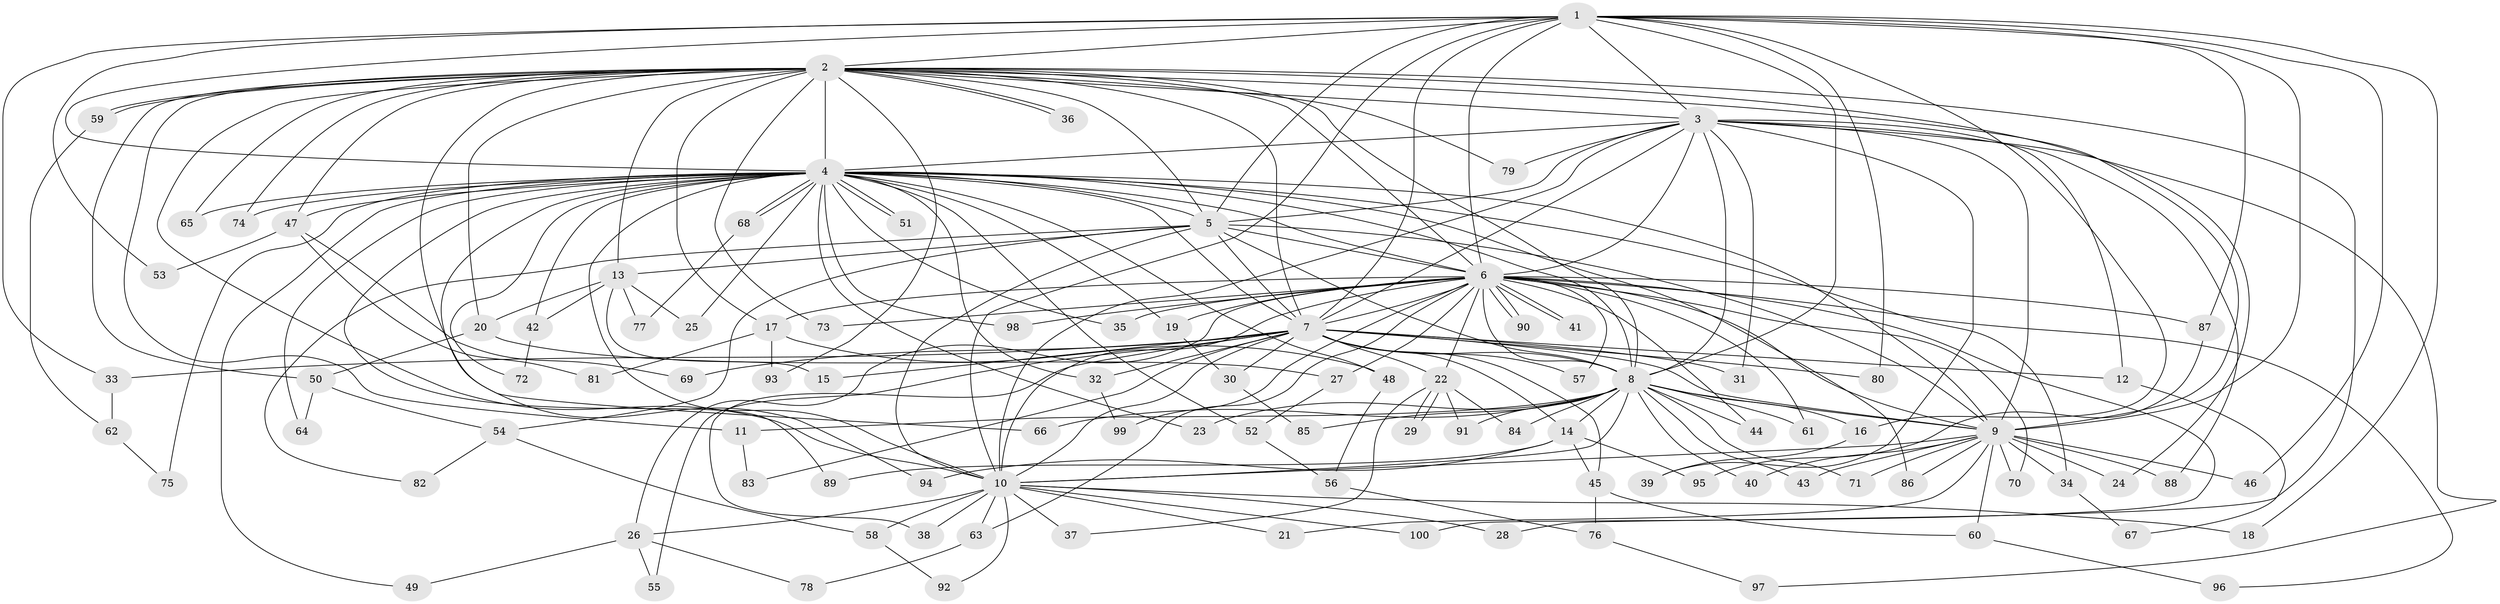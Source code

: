 // Generated by graph-tools (version 1.1) at 2025/38/02/21/25 10:38:53]
// undirected, 100 vertices, 225 edges
graph export_dot {
graph [start="1"]
  node [color=gray90,style=filled];
  1;
  2;
  3;
  4;
  5;
  6;
  7;
  8;
  9;
  10;
  11;
  12;
  13;
  14;
  15;
  16;
  17;
  18;
  19;
  20;
  21;
  22;
  23;
  24;
  25;
  26;
  27;
  28;
  29;
  30;
  31;
  32;
  33;
  34;
  35;
  36;
  37;
  38;
  39;
  40;
  41;
  42;
  43;
  44;
  45;
  46;
  47;
  48;
  49;
  50;
  51;
  52;
  53;
  54;
  55;
  56;
  57;
  58;
  59;
  60;
  61;
  62;
  63;
  64;
  65;
  66;
  67;
  68;
  69;
  70;
  71;
  72;
  73;
  74;
  75;
  76;
  77;
  78;
  79;
  80;
  81;
  82;
  83;
  84;
  85;
  86;
  87;
  88;
  89;
  90;
  91;
  92;
  93;
  94;
  95;
  96;
  97;
  98;
  99;
  100;
  1 -- 2;
  1 -- 3;
  1 -- 4;
  1 -- 5;
  1 -- 6;
  1 -- 7;
  1 -- 8;
  1 -- 9;
  1 -- 10;
  1 -- 16;
  1 -- 18;
  1 -- 33;
  1 -- 46;
  1 -- 53;
  1 -- 80;
  1 -- 87;
  2 -- 3;
  2 -- 4;
  2 -- 5;
  2 -- 6;
  2 -- 7;
  2 -- 8;
  2 -- 9;
  2 -- 10;
  2 -- 11;
  2 -- 13;
  2 -- 17;
  2 -- 20;
  2 -- 24;
  2 -- 28;
  2 -- 36;
  2 -- 36;
  2 -- 47;
  2 -- 50;
  2 -- 59;
  2 -- 59;
  2 -- 65;
  2 -- 66;
  2 -- 73;
  2 -- 74;
  2 -- 79;
  2 -- 93;
  3 -- 4;
  3 -- 5;
  3 -- 6;
  3 -- 7;
  3 -- 8;
  3 -- 9;
  3 -- 10;
  3 -- 12;
  3 -- 31;
  3 -- 39;
  3 -- 79;
  3 -- 88;
  3 -- 97;
  4 -- 5;
  4 -- 6;
  4 -- 7;
  4 -- 8;
  4 -- 9;
  4 -- 10;
  4 -- 19;
  4 -- 23;
  4 -- 25;
  4 -- 32;
  4 -- 34;
  4 -- 35;
  4 -- 42;
  4 -- 47;
  4 -- 48;
  4 -- 49;
  4 -- 51;
  4 -- 51;
  4 -- 52;
  4 -- 64;
  4 -- 65;
  4 -- 68;
  4 -- 68;
  4 -- 72;
  4 -- 74;
  4 -- 75;
  4 -- 86;
  4 -- 89;
  4 -- 94;
  4 -- 98;
  5 -- 6;
  5 -- 7;
  5 -- 8;
  5 -- 9;
  5 -- 10;
  5 -- 13;
  5 -- 54;
  5 -- 82;
  6 -- 7;
  6 -- 8;
  6 -- 9;
  6 -- 10;
  6 -- 17;
  6 -- 19;
  6 -- 22;
  6 -- 26;
  6 -- 27;
  6 -- 35;
  6 -- 41;
  6 -- 41;
  6 -- 44;
  6 -- 57;
  6 -- 61;
  6 -- 63;
  6 -- 70;
  6 -- 73;
  6 -- 87;
  6 -- 90;
  6 -- 90;
  6 -- 96;
  6 -- 98;
  6 -- 99;
  6 -- 100;
  7 -- 8;
  7 -- 9;
  7 -- 10;
  7 -- 12;
  7 -- 14;
  7 -- 15;
  7 -- 22;
  7 -- 30;
  7 -- 31;
  7 -- 32;
  7 -- 33;
  7 -- 38;
  7 -- 45;
  7 -- 55;
  7 -- 57;
  7 -- 69;
  7 -- 80;
  7 -- 83;
  8 -- 9;
  8 -- 10;
  8 -- 11;
  8 -- 14;
  8 -- 16;
  8 -- 23;
  8 -- 40;
  8 -- 43;
  8 -- 44;
  8 -- 61;
  8 -- 66;
  8 -- 71;
  8 -- 84;
  8 -- 85;
  8 -- 91;
  9 -- 10;
  9 -- 21;
  9 -- 24;
  9 -- 34;
  9 -- 40;
  9 -- 43;
  9 -- 46;
  9 -- 60;
  9 -- 70;
  9 -- 71;
  9 -- 86;
  9 -- 88;
  10 -- 18;
  10 -- 21;
  10 -- 26;
  10 -- 28;
  10 -- 37;
  10 -- 38;
  10 -- 58;
  10 -- 63;
  10 -- 92;
  10 -- 100;
  11 -- 83;
  12 -- 67;
  13 -- 15;
  13 -- 20;
  13 -- 25;
  13 -- 42;
  13 -- 77;
  14 -- 45;
  14 -- 89;
  14 -- 94;
  14 -- 95;
  16 -- 39;
  17 -- 48;
  17 -- 81;
  17 -- 93;
  19 -- 30;
  20 -- 27;
  20 -- 50;
  22 -- 29;
  22 -- 29;
  22 -- 37;
  22 -- 84;
  22 -- 91;
  26 -- 49;
  26 -- 55;
  26 -- 78;
  27 -- 52;
  30 -- 85;
  32 -- 99;
  33 -- 62;
  34 -- 67;
  42 -- 72;
  45 -- 60;
  45 -- 76;
  47 -- 53;
  47 -- 69;
  47 -- 81;
  48 -- 56;
  50 -- 54;
  50 -- 64;
  52 -- 56;
  54 -- 58;
  54 -- 82;
  56 -- 76;
  58 -- 92;
  59 -- 62;
  60 -- 96;
  62 -- 75;
  63 -- 78;
  68 -- 77;
  76 -- 97;
  87 -- 95;
}
